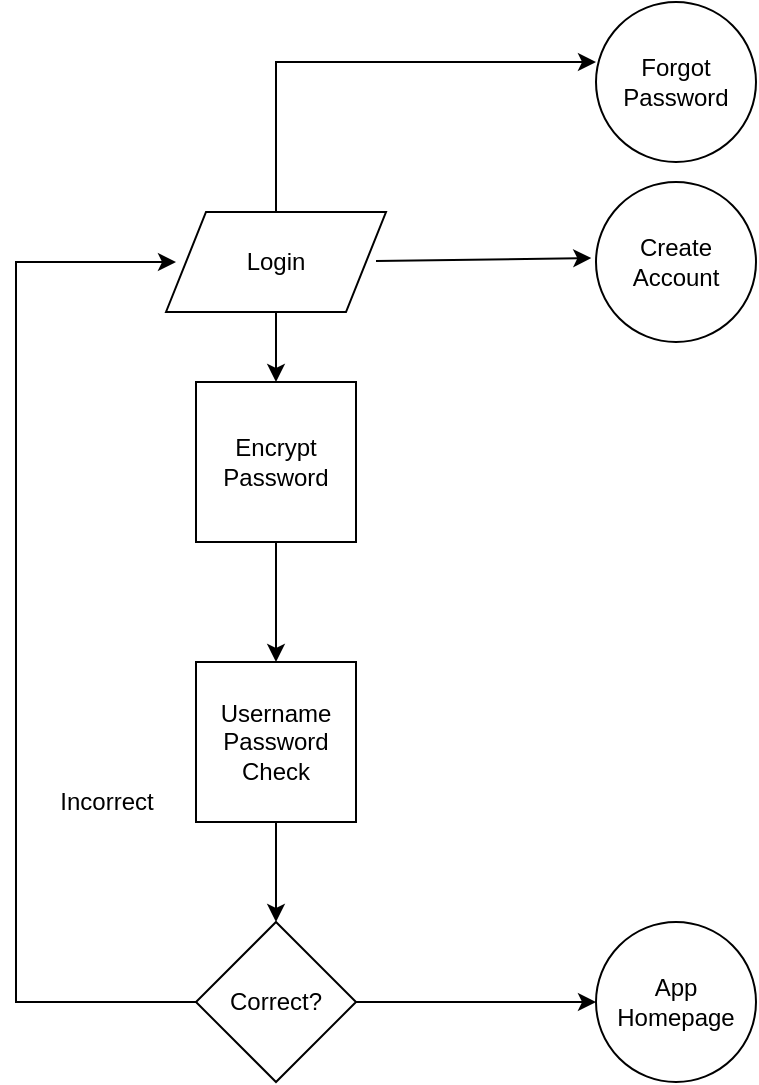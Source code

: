 <mxfile version="17.4.6" type="github" pages="3">
  <diagram id="IdW7q_hfwv6nVICduAnu" name="Main">
    <mxGraphModel dx="782" dy="436" grid="1" gridSize="10" guides="1" tooltips="1" connect="1" arrows="1" fold="1" page="1" pageScale="1" pageWidth="850" pageHeight="1100" math="0" shadow="0">
      <root>
        <mxCell id="0" />
        <mxCell id="1" parent="0" />
        <mxCell id="jN2eye4weUR3NSQzNM7d-5" value="" style="endArrow=classic;html=1;rounded=0;exitX=0.5;exitY=1;exitDx=0;exitDy=0;" parent="1" source="aicqZwudbbEaeeO--6fy-1" edge="1">
          <mxGeometry width="50" height="50" relative="1" as="geometry">
            <mxPoint x="279.5" y="310" as="sourcePoint" />
            <mxPoint x="280" y="400" as="targetPoint" />
          </mxGeometry>
        </mxCell>
        <mxCell id="jN2eye4weUR3NSQzNM7d-8" value="" style="endArrow=classic;html=1;rounded=0;exitX=0;exitY=0.5;exitDx=0;exitDy=0;" parent="1" source="jN2eye4weUR3NSQzNM7d-21" edge="1">
          <mxGeometry width="50" height="50" relative="1" as="geometry">
            <mxPoint x="230" y="580" as="sourcePoint" />
            <mxPoint x="230" y="200" as="targetPoint" />
            <Array as="points">
              <mxPoint x="150" y="570" />
              <mxPoint x="150" y="200" />
            </Array>
          </mxGeometry>
        </mxCell>
        <mxCell id="jN2eye4weUR3NSQzNM7d-9" value="Incorrect" style="text;html=1;align=center;verticalAlign=middle;resizable=0;points=[];autosize=1;strokeColor=none;fillColor=none;" parent="1" vertex="1">
          <mxGeometry x="165" y="460" width="60" height="20" as="geometry" />
        </mxCell>
        <mxCell id="jN2eye4weUR3NSQzNM7d-10" value="" style="endArrow=classic;html=1;rounded=0;entryX=1.024;entryY=0.9;entryDx=0;entryDy=0;entryPerimeter=0;" parent="1" edge="1">
          <mxGeometry width="50" height="50" relative="1" as="geometry">
            <mxPoint x="330" y="199.5" as="sourcePoint" />
            <mxPoint x="437.64" y="198" as="targetPoint" />
          </mxGeometry>
        </mxCell>
        <mxCell id="aicqZwudbbEaeeO--6fy-3" value="" style="edgeStyle=orthogonalEdgeStyle;rounded=0;orthogonalLoop=1;jettySize=auto;html=1;" edge="1" parent="1" source="jN2eye4weUR3NSQzNM7d-17" target="aicqZwudbbEaeeO--6fy-1">
          <mxGeometry relative="1" as="geometry" />
        </mxCell>
        <mxCell id="jN2eye4weUR3NSQzNM7d-17" value="Login" style="shape=parallelogram;perimeter=parallelogramPerimeter;whiteSpace=wrap;html=1;fixedSize=1;" parent="1" vertex="1">
          <mxGeometry x="225" y="175" width="110" height="50" as="geometry" />
        </mxCell>
        <mxCell id="jN2eye4weUR3NSQzNM7d-18" value="Username&lt;br&gt;Password&lt;br&gt;Check" style="whiteSpace=wrap;html=1;aspect=fixed;" parent="1" vertex="1">
          <mxGeometry x="240" y="400" width="80" height="80" as="geometry" />
        </mxCell>
        <mxCell id="jN2eye4weUR3NSQzNM7d-19" value="" style="endArrow=classic;html=1;rounded=0;exitX=0.5;exitY=1;exitDx=0;exitDy=0;entryX=0.5;entryY=0;entryDx=0;entryDy=0;" parent="1" source="jN2eye4weUR3NSQzNM7d-18" edge="1" target="jN2eye4weUR3NSQzNM7d-21">
          <mxGeometry width="50" height="50" relative="1" as="geometry">
            <mxPoint x="279.5" y="420" as="sourcePoint" />
            <mxPoint x="280" y="450" as="targetPoint" />
          </mxGeometry>
        </mxCell>
        <mxCell id="vZU0tQVPfYbKzdtFPleU-1" style="edgeStyle=elbowEdgeStyle;rounded=0;orthogonalLoop=1;jettySize=auto;elbow=vertical;html=1;exitX=1;exitY=0.5;exitDx=0;exitDy=0;" parent="1" source="jN2eye4weUR3NSQzNM7d-21" target="vZU0tQVPfYbKzdtFPleU-2" edge="1">
          <mxGeometry relative="1" as="geometry">
            <mxPoint x="390" y="490" as="targetPoint" />
          </mxGeometry>
        </mxCell>
        <mxCell id="jN2eye4weUR3NSQzNM7d-21" value="Correct?" style="rhombus;whiteSpace=wrap;html=1;" parent="1" vertex="1">
          <mxGeometry x="240" y="530" width="80" height="80" as="geometry" />
        </mxCell>
        <mxCell id="ZLeF7fGd5P_cEoZsraa5-1" value="Create&lt;br&gt;Account" style="ellipse;whiteSpace=wrap;html=1;aspect=fixed;" parent="1" vertex="1">
          <mxGeometry x="440" y="160" width="80" height="80" as="geometry" />
        </mxCell>
        <mxCell id="ZLeF7fGd5P_cEoZsraa5-2" style="edgeStyle=elbowEdgeStyle;rounded=0;orthogonalLoop=1;jettySize=auto;elbow=vertical;html=1;entryX=0.5;entryY=0;entryDx=0;entryDy=0;" parent="1" source="jN2eye4weUR3NSQzNM7d-18" target="jN2eye4weUR3NSQzNM7d-18" edge="1">
          <mxGeometry relative="1" as="geometry" />
        </mxCell>
        <mxCell id="ZLeF7fGd5P_cEoZsraa5-5" value="" style="endArrow=classic;html=1;rounded=0;elbow=vertical;" parent="1" edge="1">
          <mxGeometry width="50" height="50" relative="1" as="geometry">
            <mxPoint x="280" y="175" as="sourcePoint" />
            <mxPoint x="440" y="100" as="targetPoint" />
            <Array as="points">
              <mxPoint x="280" y="100" />
            </Array>
          </mxGeometry>
        </mxCell>
        <mxCell id="ZLeF7fGd5P_cEoZsraa5-6" value="Forgot&lt;br&gt;Password" style="ellipse;whiteSpace=wrap;html=1;aspect=fixed;" parent="1" vertex="1">
          <mxGeometry x="440" y="70" width="80" height="80" as="geometry" />
        </mxCell>
        <mxCell id="vZU0tQVPfYbKzdtFPleU-2" value="App&lt;br&gt;Homepage" style="ellipse;whiteSpace=wrap;html=1;aspect=fixed;" parent="1" vertex="1">
          <mxGeometry x="440" y="530" width="80" height="80" as="geometry" />
        </mxCell>
        <mxCell id="aicqZwudbbEaeeO--6fy-1" value="Encrypt&lt;br&gt;Password" style="whiteSpace=wrap;html=1;aspect=fixed;" vertex="1" parent="1">
          <mxGeometry x="240" y="260" width="80" height="80" as="geometry" />
        </mxCell>
      </root>
    </mxGraphModel>
  </diagram>
  <diagram id="-tdLQZcMTsR_68VMLz0l" name="Create User">
    <mxGraphModel dx="782" dy="436" grid="1" gridSize="10" guides="1" tooltips="1" connect="1" arrows="1" fold="1" page="1" pageScale="1" pageWidth="850" pageHeight="1100" math="0" shadow="0">
      <root>
        <mxCell id="0" />
        <mxCell id="1" parent="0" />
        <mxCell id="H1VOADEwLhpBTpJcDcQX-1" value="Username&lt;br&gt;Password" style="shape=parallelogram;perimeter=parallelogramPerimeter;whiteSpace=wrap;html=1;fixedSize=1;" parent="1" vertex="1">
          <mxGeometry x="210" y="270" width="120" height="60" as="geometry" />
        </mxCell>
        <mxCell id="H1VOADEwLhpBTpJcDcQX-2" style="edgeStyle=elbowEdgeStyle;rounded=0;orthogonalLoop=1;jettySize=auto;elbow=vertical;html=1;exitX=0;exitY=0.5;exitDx=0;exitDy=0;" parent="1" source="H1VOADEwLhpBTpJcDcQX-3" edge="1">
          <mxGeometry relative="1" as="geometry">
            <mxPoint x="170" y="440" as="targetPoint" />
            <Array as="points">
              <mxPoint x="200" y="440" />
            </Array>
          </mxGeometry>
        </mxCell>
        <mxCell id="H1VOADEwLhpBTpJcDcQX-3" value="Username&lt;br&gt;Taken?" style="rhombus;whiteSpace=wrap;html=1;" parent="1" vertex="1">
          <mxGeometry x="220" y="400" width="80" height="80" as="geometry" />
        </mxCell>
        <mxCell id="H1VOADEwLhpBTpJcDcQX-4" value="" style="endArrow=classic;html=1;rounded=0;exitX=0;exitY=0.5;exitDx=0;exitDy=0;" parent="1" source="H1VOADEwLhpBTpJcDcQX-10" edge="1">
          <mxGeometry width="50" height="50" relative="1" as="geometry">
            <mxPoint x="210" y="730" as="sourcePoint" />
            <mxPoint x="200" y="300" as="targetPoint" />
            <Array as="points">
              <mxPoint x="170" y="570" />
              <mxPoint x="170" y="460" />
              <mxPoint x="170" y="300" />
            </Array>
          </mxGeometry>
        </mxCell>
        <mxCell id="H1VOADEwLhpBTpJcDcQX-5" value="Taken" style="text;html=1;align=center;verticalAlign=middle;resizable=0;points=[];autosize=1;strokeColor=none;fillColor=none;" parent="1" vertex="1">
          <mxGeometry x="175" y="410" width="50" height="20" as="geometry" />
        </mxCell>
        <mxCell id="H1VOADEwLhpBTpJcDcQX-6" value="" style="endArrow=classic;html=1;rounded=0;" parent="1" edge="1">
          <mxGeometry width="50" height="50" relative="1" as="geometry">
            <mxPoint x="259.5" y="340" as="sourcePoint" />
            <mxPoint x="260" y="390" as="targetPoint" />
          </mxGeometry>
        </mxCell>
        <mxCell id="H1VOADEwLhpBTpJcDcQX-7" value="" style="endArrow=classic;html=1;rounded=0;" parent="1" edge="1">
          <mxGeometry width="50" height="50" relative="1" as="geometry">
            <mxPoint x="260" y="480" as="sourcePoint" />
            <mxPoint x="260" y="530" as="targetPoint" />
          </mxGeometry>
        </mxCell>
        <mxCell id="H1VOADEwLhpBTpJcDcQX-8" value="Valid" style="text;html=1;align=center;verticalAlign=middle;resizable=0;points=[];autosize=1;strokeColor=none;fillColor=none;" parent="1" vertex="1">
          <mxGeometry x="270" y="490" width="40" height="20" as="geometry" />
        </mxCell>
        <mxCell id="H1VOADEwLhpBTpJcDcQX-9" style="edgeStyle=elbowEdgeStyle;rounded=0;orthogonalLoop=1;jettySize=auto;elbow=vertical;html=1;exitX=1;exitY=0.5;exitDx=0;exitDy=0;entryX=0;entryY=0.5;entryDx=0;entryDy=0;" parent="1" source="H1VOADEwLhpBTpJcDcQX-10" target="H1VOADEwLhpBTpJcDcQX-12" edge="1">
          <mxGeometry relative="1" as="geometry">
            <mxPoint x="400" y="730" as="targetPoint" />
            <Array as="points">
              <mxPoint x="360" y="570" />
            </Array>
          </mxGeometry>
        </mxCell>
        <mxCell id="H1VOADEwLhpBTpJcDcQX-10" value="Password&lt;br&gt;Secure?" style="rhombus;whiteSpace=wrap;html=1;" parent="1" vertex="1">
          <mxGeometry x="220" y="530" width="80" height="80" as="geometry" />
        </mxCell>
        <mxCell id="H1VOADEwLhpBTpJcDcQX-11" value="No" style="text;html=1;align=center;verticalAlign=middle;resizable=0;points=[];autosize=1;strokeColor=none;fillColor=none;" parent="1" vertex="1">
          <mxGeometry x="180" y="550" width="30" height="20" as="geometry" />
        </mxCell>
        <mxCell id="StX-KeTIAJuyjwwxL4Lm-2" style="edgeStyle=elbowEdgeStyle;rounded=0;orthogonalLoop=1;jettySize=auto;elbow=vertical;html=1;" parent="1" source="H1VOADEwLhpBTpJcDcQX-12" target="ltt1KNT2Qnh7afvqXpDS-3" edge="1">
          <mxGeometry relative="1" as="geometry" />
        </mxCell>
        <mxCell id="H1VOADEwLhpBTpJcDcQX-12" value="Security Questions" style="rounded=0;whiteSpace=wrap;html=1;" parent="1" vertex="1">
          <mxGeometry x="390" y="540" width="120" height="60" as="geometry" />
        </mxCell>
        <mxCell id="ltt1KNT2Qnh7afvqXpDS-5" value="" style="edgeStyle=elbowEdgeStyle;rounded=0;orthogonalLoop=1;jettySize=auto;elbow=vertical;html=1;" parent="1" source="ltt1KNT2Qnh7afvqXpDS-3" target="ltt1KNT2Qnh7afvqXpDS-4" edge="1">
          <mxGeometry relative="1" as="geometry" />
        </mxCell>
        <mxCell id="ltt1KNT2Qnh7afvqXpDS-3" value="Encrypt Password" style="rounded=0;whiteSpace=wrap;html=1;" parent="1" vertex="1">
          <mxGeometry x="620" y="540" width="120" height="60" as="geometry" />
        </mxCell>
        <mxCell id="StX-KeTIAJuyjwwxL4Lm-1" style="edgeStyle=elbowEdgeStyle;rounded=0;orthogonalLoop=1;jettySize=auto;elbow=vertical;html=1;entryX=0.5;entryY=0;entryDx=0;entryDy=0;" parent="1" source="ltt1KNT2Qnh7afvqXpDS-4" target="ltt1KNT2Qnh7afvqXpDS-7" edge="1">
          <mxGeometry relative="1" as="geometry" />
        </mxCell>
        <mxCell id="ltt1KNT2Qnh7afvqXpDS-4" value="Store Data" style="rounded=0;whiteSpace=wrap;html=1;" parent="1" vertex="1">
          <mxGeometry x="390" y="640" width="120" height="60" as="geometry" />
        </mxCell>
        <mxCell id="ltt1KNT2Qnh7afvqXpDS-7" value="App&lt;br&gt;Homepage" style="ellipse;whiteSpace=wrap;html=1;aspect=fixed;" parent="1" vertex="1">
          <mxGeometry x="410" y="730" width="80" height="80" as="geometry" />
        </mxCell>
      </root>
    </mxGraphModel>
  </diagram>
  <diagram id="lTC6RhSZ01MMLuv57AzL" name="Forgot Password">
    <mxGraphModel dx="782" dy="436" grid="1" gridSize="10" guides="1" tooltips="1" connect="1" arrows="1" fold="1" page="1" pageScale="1" pageWidth="850" pageHeight="1100" math="0" shadow="0">
      <root>
        <mxCell id="0" />
        <mxCell id="1" parent="0" />
        <mxCell id="fXL1lu283OMpMYz9Xl4i-2" style="edgeStyle=elbowEdgeStyle;rounded=0;orthogonalLoop=1;jettySize=auto;elbow=vertical;html=1;" parent="1" source="fXL1lu283OMpMYz9Xl4i-1" target="fXL1lu283OMpMYz9Xl4i-3" edge="1">
          <mxGeometry relative="1" as="geometry">
            <mxPoint x="180" y="190" as="targetPoint" />
          </mxGeometry>
        </mxCell>
        <mxCell id="fXL1lu283OMpMYz9Xl4i-1" value="Username" style="shape=parallelogram;perimeter=parallelogramPerimeter;whiteSpace=wrap;html=1;fixedSize=1;" parent="1" vertex="1">
          <mxGeometry x="120" y="80" width="120" height="60" as="geometry" />
        </mxCell>
        <mxCell id="fXL1lu283OMpMYz9Xl4i-4" style="edgeStyle=elbowEdgeStyle;rounded=0;orthogonalLoop=1;jettySize=auto;elbow=vertical;html=1;" parent="1" source="fXL1lu283OMpMYz9Xl4i-3" target="fXL1lu283OMpMYz9Xl4i-1" edge="1">
          <mxGeometry relative="1" as="geometry">
            <mxPoint x="100" y="100" as="targetPoint" />
            <Array as="points">
              <mxPoint x="90" y="230" />
            </Array>
          </mxGeometry>
        </mxCell>
        <mxCell id="fXL1lu283OMpMYz9Xl4i-6" style="edgeStyle=elbowEdgeStyle;rounded=0;orthogonalLoop=1;jettySize=auto;elbow=vertical;html=1;exitX=1;exitY=0.5;exitDx=0;exitDy=0;" parent="1" source="fXL1lu283OMpMYz9Xl4i-3" target="fXL1lu283OMpMYz9Xl4i-8" edge="1">
          <mxGeometry relative="1" as="geometry">
            <mxPoint x="290" y="230" as="targetPoint" />
          </mxGeometry>
        </mxCell>
        <mxCell id="fXL1lu283OMpMYz9Xl4i-3" value="Exists?" style="rhombus;whiteSpace=wrap;html=1;" parent="1" vertex="1">
          <mxGeometry x="140" y="190" width="80" height="80" as="geometry" />
        </mxCell>
        <mxCell id="fXL1lu283OMpMYz9Xl4i-5" value="No" style="text;html=1;align=center;verticalAlign=middle;resizable=0;points=[];autosize=1;strokeColor=none;fillColor=none;" parent="1" vertex="1">
          <mxGeometry x="55" y="170" width="30" height="20" as="geometry" />
        </mxCell>
        <mxCell id="fXL1lu283OMpMYz9Xl4i-7" value="Yes" style="text;html=1;align=center;verticalAlign=middle;resizable=0;points=[];autosize=1;strokeColor=none;fillColor=none;" parent="1" vertex="1">
          <mxGeometry x="233" y="204" width="30" height="20" as="geometry" />
        </mxCell>
        <mxCell id="fXL1lu283OMpMYz9Xl4i-9" style="edgeStyle=elbowEdgeStyle;rounded=0;orthogonalLoop=1;jettySize=auto;elbow=vertical;html=1;" parent="1" source="fXL1lu283OMpMYz9Xl4i-8" edge="1">
          <mxGeometry relative="1" as="geometry">
            <mxPoint x="460" y="230" as="targetPoint" />
          </mxGeometry>
        </mxCell>
        <mxCell id="fXL1lu283OMpMYz9Xl4i-8" value="Verify&lt;br&gt;Security Questions" style="rounded=0;whiteSpace=wrap;html=1;" parent="1" vertex="1">
          <mxGeometry x="280" y="200" width="120" height="60" as="geometry" />
        </mxCell>
        <mxCell id="fXL1lu283OMpMYz9Xl4i-12" value="" style="edgeStyle=elbowEdgeStyle;rounded=0;orthogonalLoop=1;jettySize=auto;elbow=vertical;html=1;" parent="1" target="fXL1lu283OMpMYz9Xl4i-11" edge="1">
          <mxGeometry relative="1" as="geometry">
            <mxPoint x="520" y="260" as="sourcePoint" />
          </mxGeometry>
        </mxCell>
        <mxCell id="fXL1lu283OMpMYz9Xl4i-13" style="edgeStyle=elbowEdgeStyle;rounded=0;orthogonalLoop=1;jettySize=auto;elbow=vertical;html=1;" parent="1" source="fXL1lu283OMpMYz9Xl4i-11" target="fXL1lu283OMpMYz9Xl4i-14" edge="1">
          <mxGeometry relative="1" as="geometry">
            <mxPoint x="400" y="350" as="targetPoint" />
          </mxGeometry>
        </mxCell>
        <mxCell id="fXL1lu283OMpMYz9Xl4i-11" value="Encrypt&lt;br&gt;Password" style="rounded=0;whiteSpace=wrap;html=1;" parent="1" vertex="1">
          <mxGeometry x="460" y="310" width="120" height="60" as="geometry" />
        </mxCell>
        <mxCell id="fXL1lu283OMpMYz9Xl4i-16" style="edgeStyle=elbowEdgeStyle;rounded=0;orthogonalLoop=1;jettySize=auto;elbow=vertical;html=1;" parent="1" source="fXL1lu283OMpMYz9Xl4i-14" target="fXL1lu283OMpMYz9Xl4i-20" edge="1">
          <mxGeometry relative="1" as="geometry">
            <mxPoint x="340" y="420" as="targetPoint" />
          </mxGeometry>
        </mxCell>
        <mxCell id="fXL1lu283OMpMYz9Xl4i-14" value="Store Data" style="rounded=0;whiteSpace=wrap;html=1;" parent="1" vertex="1">
          <mxGeometry x="280" y="310" width="120" height="60" as="geometry" />
        </mxCell>
        <mxCell id="fXL1lu283OMpMYz9Xl4i-20" value="Main" style="ellipse;whiteSpace=wrap;html=1;aspect=fixed;" parent="1" vertex="1">
          <mxGeometry x="300" y="410" width="80" height="80" as="geometry" />
        </mxCell>
        <mxCell id="fXL1lu283OMpMYz9Xl4i-21" value="New Password" style="shape=parallelogram;perimeter=parallelogramPerimeter;whiteSpace=wrap;html=1;fixedSize=1;" parent="1" vertex="1">
          <mxGeometry x="450" y="190" width="140" height="70" as="geometry" />
        </mxCell>
        <mxCell id="fXL1lu283OMpMYz9Xl4i-22" value="Secure" style="text;html=1;align=center;verticalAlign=middle;resizable=0;points=[];autosize=1;strokeColor=none;fillColor=none;" parent="1" vertex="1">
          <mxGeometry x="515" y="270" width="50" height="20" as="geometry" />
        </mxCell>
        <mxCell id="fXL1lu283OMpMYz9Xl4i-25" value="" style="endArrow=classic;html=1;rounded=0;elbow=vertical;entryX=0.5;entryY=0;entryDx=0;entryDy=0;" parent="1" target="fXL1lu283OMpMYz9Xl4i-21" edge="1">
          <mxGeometry width="50" height="50" relative="1" as="geometry">
            <mxPoint x="580" y="230" as="sourcePoint" />
            <mxPoint x="530" y="140" as="targetPoint" />
            <Array as="points">
              <mxPoint x="630" y="230" />
              <mxPoint x="630" y="140" />
              <mxPoint x="520" y="140" />
            </Array>
          </mxGeometry>
        </mxCell>
        <mxCell id="fXL1lu283OMpMYz9Xl4i-26" value="Not Secure" style="text;html=1;align=center;verticalAlign=middle;resizable=0;points=[];autosize=1;strokeColor=none;fillColor=none;" parent="1" vertex="1">
          <mxGeometry x="540" y="150" width="80" height="20" as="geometry" />
        </mxCell>
      </root>
    </mxGraphModel>
  </diagram>
</mxfile>
